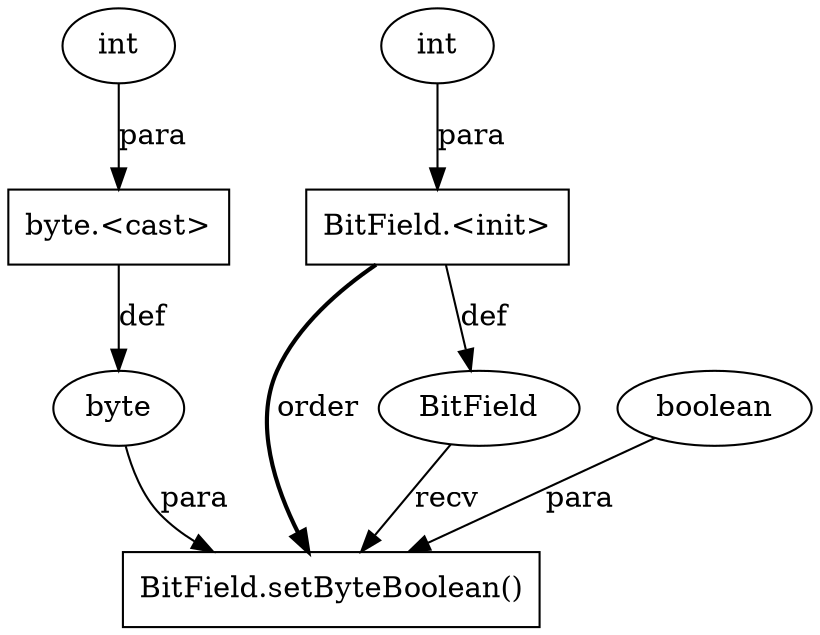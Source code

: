 digraph "AUG" {

  1 [ label="BitField.setByteBoolean()" shape="box" ];
  2 [ label="byte" shape="ellipse" ];
  3 [ label="byte.<cast>" shape="box" ];
  4 [ label="int" shape="ellipse" ];
  5 [ label="BitField" shape="ellipse" ];
  6 [ label="BitField.<init>" shape="box" ];
  7 [ label="int" shape="ellipse" ];
  8 [ label="boolean" shape="ellipse" ];
  2 -> 1 [ label="para" style="solid" ];
  8 -> 1 [ label="para" style="solid" ];
  5 -> 1 [ label="recv" style="solid" ];
  6 -> 1 [ label="order" style="bold" ];
  3 -> 2 [ label="def" style="solid" ];
  4 -> 3 [ label="para" style="solid" ];
  6 -> 5 [ label="def" style="solid" ];
  7 -> 6 [ label="para" style="solid" ];
}

